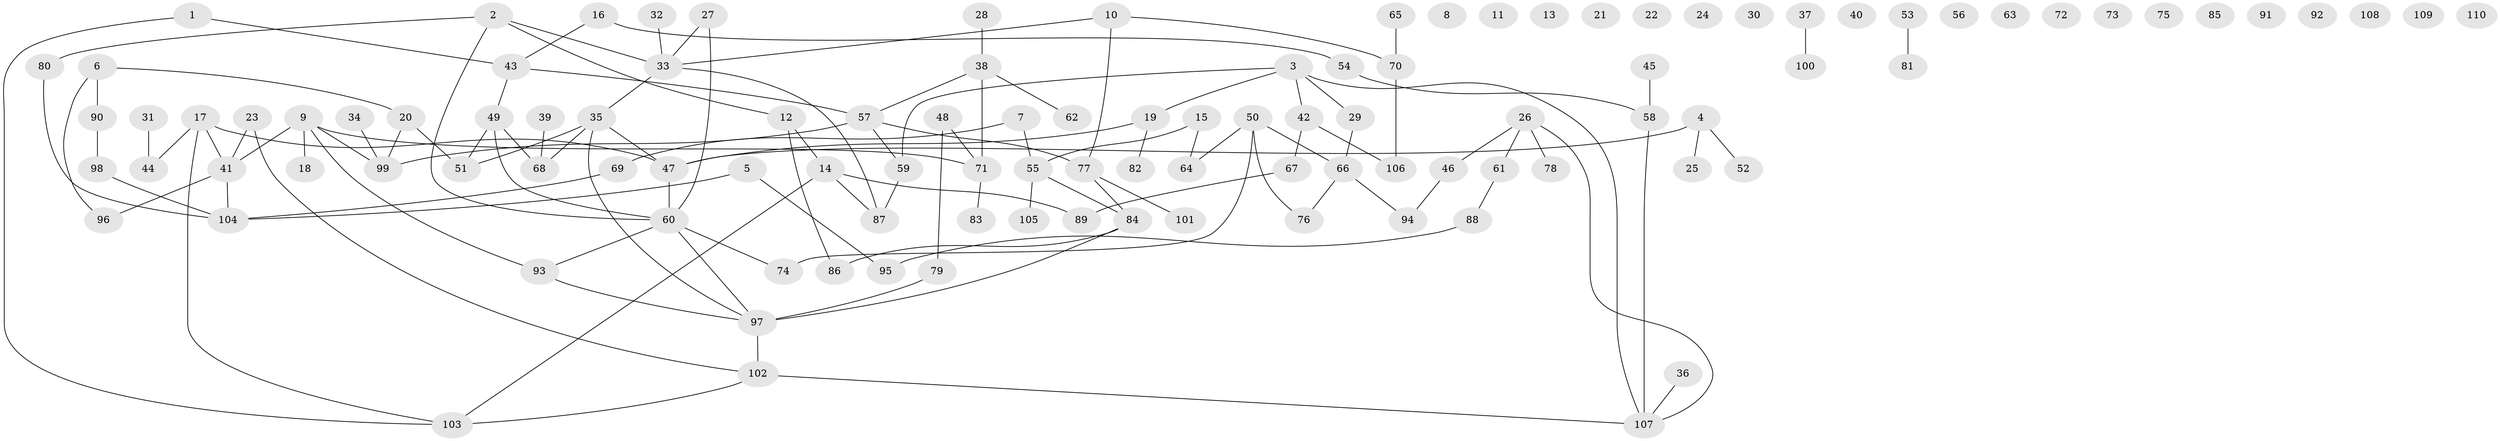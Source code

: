 // coarse degree distribution, {7: 0.03636363636363636, 4: 0.03636363636363636, 1: 0.16363636363636364, 2: 0.12727272727272726, 8: 0.07272727272727272, 3: 0.05454545454545454, 0: 0.38181818181818183, 6: 0.05454545454545454, 5: 0.07272727272727272}
// Generated by graph-tools (version 1.1) at 2025/16/03/04/25 18:16:37]
// undirected, 110 vertices, 122 edges
graph export_dot {
graph [start="1"]
  node [color=gray90,style=filled];
  1;
  2;
  3;
  4;
  5;
  6;
  7;
  8;
  9;
  10;
  11;
  12;
  13;
  14;
  15;
  16;
  17;
  18;
  19;
  20;
  21;
  22;
  23;
  24;
  25;
  26;
  27;
  28;
  29;
  30;
  31;
  32;
  33;
  34;
  35;
  36;
  37;
  38;
  39;
  40;
  41;
  42;
  43;
  44;
  45;
  46;
  47;
  48;
  49;
  50;
  51;
  52;
  53;
  54;
  55;
  56;
  57;
  58;
  59;
  60;
  61;
  62;
  63;
  64;
  65;
  66;
  67;
  68;
  69;
  70;
  71;
  72;
  73;
  74;
  75;
  76;
  77;
  78;
  79;
  80;
  81;
  82;
  83;
  84;
  85;
  86;
  87;
  88;
  89;
  90;
  91;
  92;
  93;
  94;
  95;
  96;
  97;
  98;
  99;
  100;
  101;
  102;
  103;
  104;
  105;
  106;
  107;
  108;
  109;
  110;
  1 -- 43;
  1 -- 103;
  2 -- 12;
  2 -- 33;
  2 -- 60;
  2 -- 80;
  3 -- 19;
  3 -- 29;
  3 -- 42;
  3 -- 59;
  3 -- 107;
  4 -- 25;
  4 -- 47;
  4 -- 52;
  5 -- 95;
  5 -- 104;
  6 -- 20;
  6 -- 90;
  6 -- 96;
  7 -- 55;
  7 -- 69;
  9 -- 18;
  9 -- 41;
  9 -- 71;
  9 -- 93;
  9 -- 99;
  10 -- 33;
  10 -- 70;
  10 -- 77;
  12 -- 14;
  12 -- 86;
  14 -- 87;
  14 -- 89;
  14 -- 103;
  15 -- 55;
  15 -- 64;
  16 -- 43;
  16 -- 54;
  17 -- 41;
  17 -- 44;
  17 -- 47;
  17 -- 103;
  19 -- 47;
  19 -- 82;
  20 -- 51;
  20 -- 99;
  23 -- 41;
  23 -- 102;
  26 -- 46;
  26 -- 61;
  26 -- 78;
  26 -- 107;
  27 -- 33;
  27 -- 60;
  28 -- 38;
  29 -- 66;
  31 -- 44;
  32 -- 33;
  33 -- 35;
  33 -- 87;
  34 -- 99;
  35 -- 47;
  35 -- 51;
  35 -- 68;
  35 -- 97;
  36 -- 107;
  37 -- 100;
  38 -- 57;
  38 -- 62;
  38 -- 71;
  39 -- 68;
  41 -- 96;
  41 -- 104;
  42 -- 67;
  42 -- 106;
  43 -- 49;
  43 -- 57;
  45 -- 58;
  46 -- 94;
  47 -- 60;
  48 -- 71;
  48 -- 79;
  49 -- 51;
  49 -- 60;
  49 -- 68;
  50 -- 64;
  50 -- 66;
  50 -- 74;
  50 -- 76;
  53 -- 81;
  54 -- 58;
  55 -- 84;
  55 -- 105;
  57 -- 59;
  57 -- 77;
  57 -- 99;
  58 -- 107;
  59 -- 87;
  60 -- 74;
  60 -- 93;
  60 -- 97;
  61 -- 88;
  65 -- 70;
  66 -- 76;
  66 -- 94;
  67 -- 89;
  69 -- 104;
  70 -- 106;
  71 -- 83;
  77 -- 84;
  77 -- 101;
  79 -- 97;
  80 -- 104;
  84 -- 86;
  84 -- 97;
  88 -- 95;
  90 -- 98;
  93 -- 97;
  97 -- 102;
  98 -- 104;
  102 -- 103;
  102 -- 107;
}
